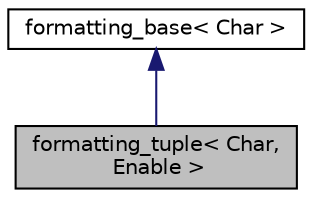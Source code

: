 digraph "formatting_tuple&lt; Char, Enable &gt;"
{
 // INTERACTIVE_SVG=YES
  edge [fontname="Helvetica",fontsize="10",labelfontname="Helvetica",labelfontsize="10"];
  node [fontname="Helvetica",fontsize="10",shape=record];
  Node1 [label="formatting_tuple\< Char,\l Enable \>",height=0.2,width=0.4,color="black", fillcolor="grey75", style="filled", fontcolor="black"];
  Node2 -> Node1 [dir="back",color="midnightblue",fontsize="10",style="solid",fontname="Helvetica"];
  Node2 [label="formatting_base\< Char \>",height=0.2,width=0.4,color="black", fillcolor="white", style="filled",URL="$structformatting__base.html"];
}
